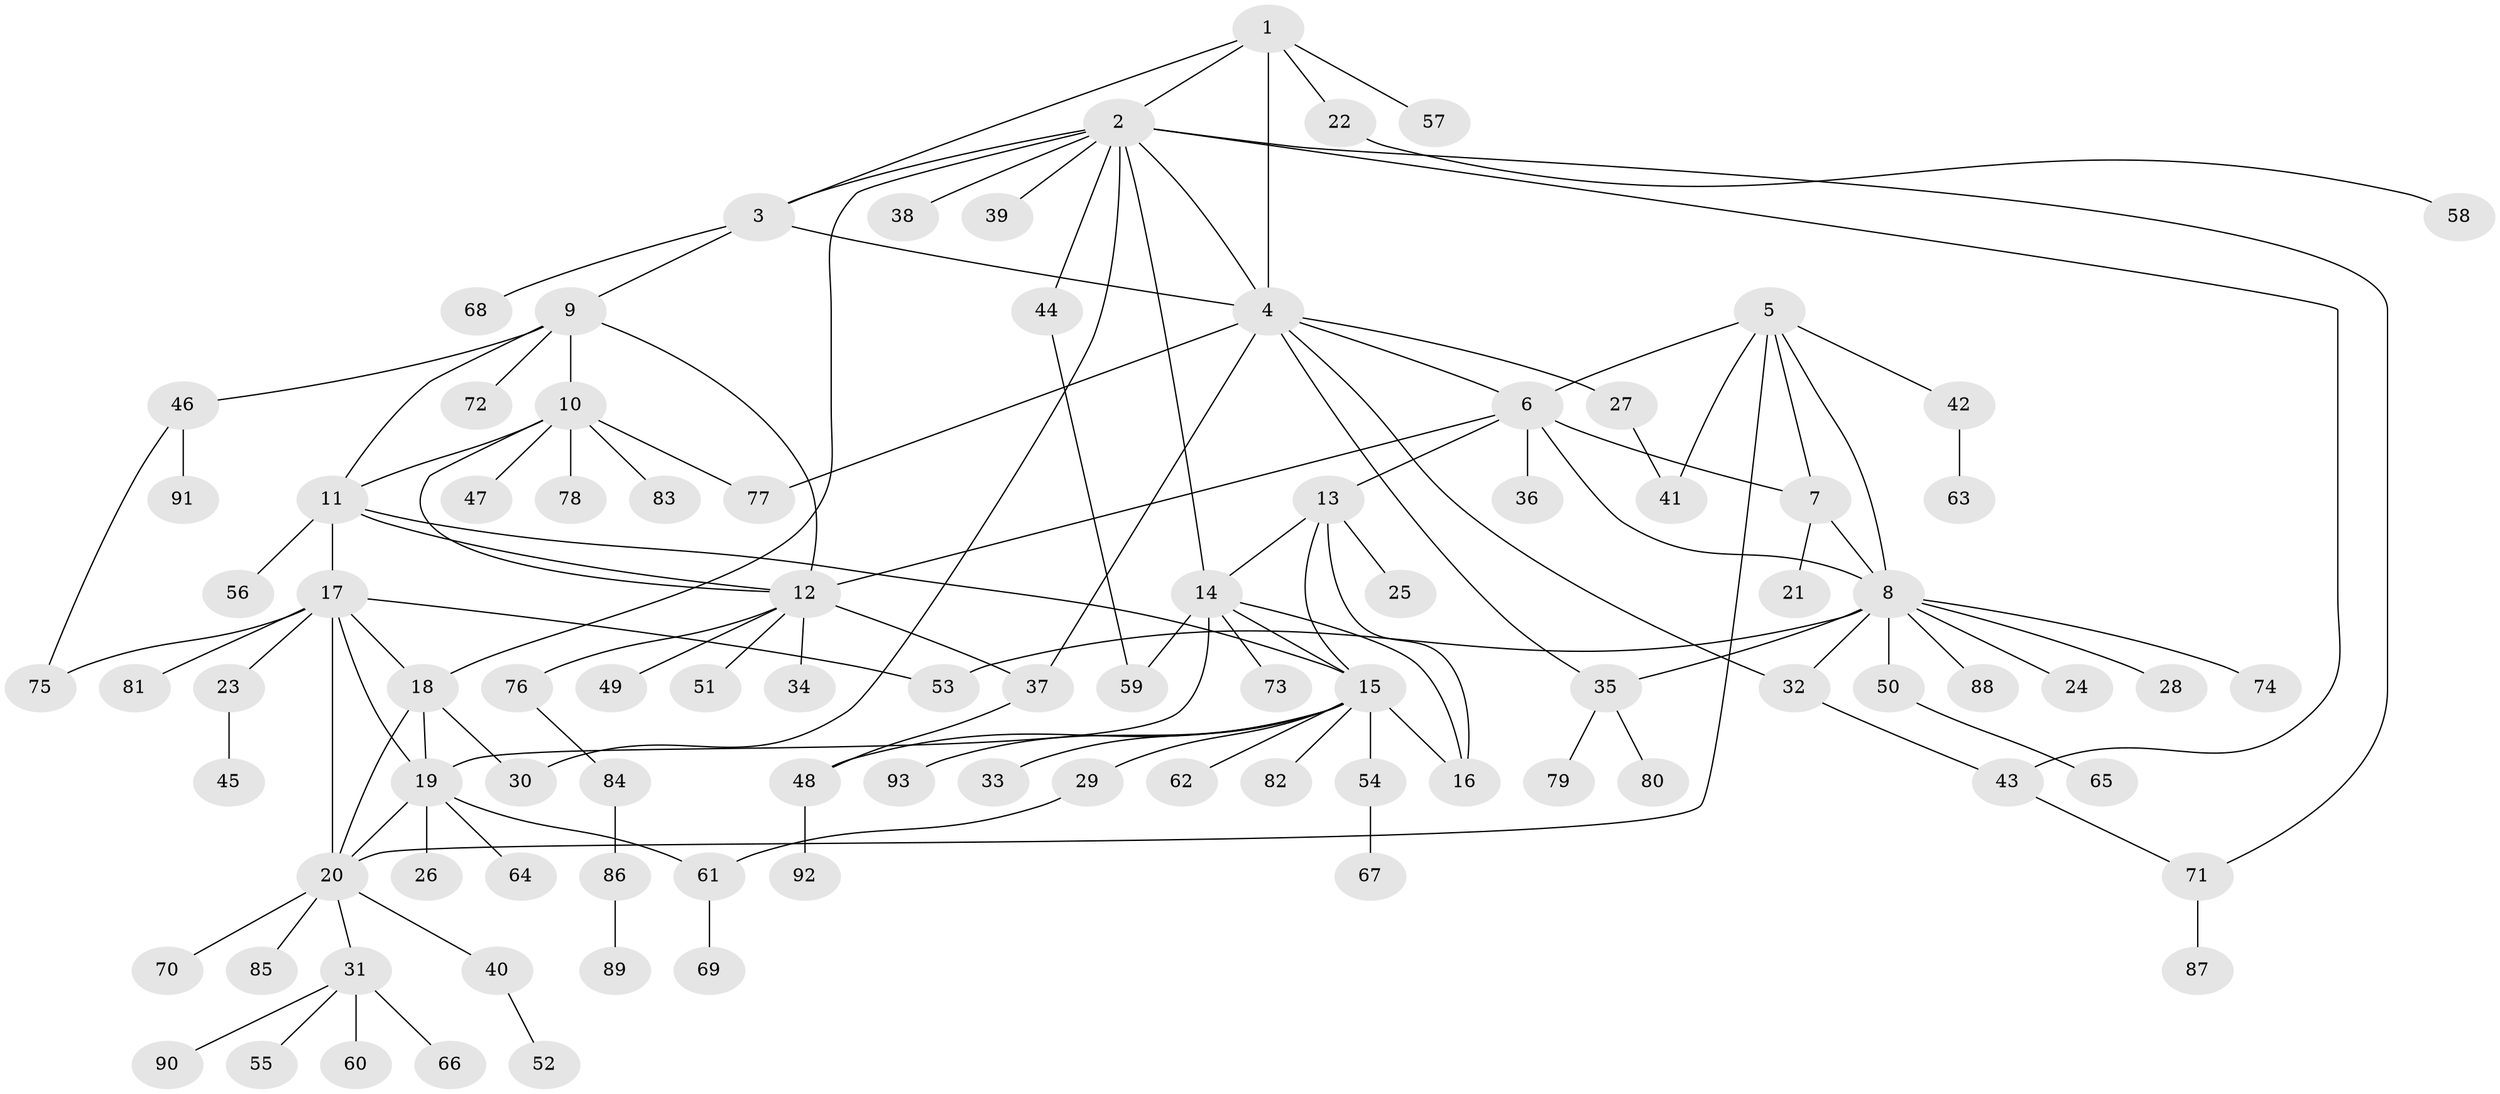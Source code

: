 // coarse degree distribution, {6: 0.057971014492753624, 10: 0.028985507246376812, 9: 0.014492753623188406, 13: 0.014492753623188406, 11: 0.028985507246376812, 4: 0.043478260869565216, 7: 0.028985507246376812, 3: 0.028985507246376812, 8: 0.014492753623188406, 1: 0.5797101449275363, 2: 0.15942028985507245}
// Generated by graph-tools (version 1.1) at 2025/42/03/06/25 10:42:07]
// undirected, 93 vertices, 126 edges
graph export_dot {
graph [start="1"]
  node [color=gray90,style=filled];
  1;
  2;
  3;
  4;
  5;
  6;
  7;
  8;
  9;
  10;
  11;
  12;
  13;
  14;
  15;
  16;
  17;
  18;
  19;
  20;
  21;
  22;
  23;
  24;
  25;
  26;
  27;
  28;
  29;
  30;
  31;
  32;
  33;
  34;
  35;
  36;
  37;
  38;
  39;
  40;
  41;
  42;
  43;
  44;
  45;
  46;
  47;
  48;
  49;
  50;
  51;
  52;
  53;
  54;
  55;
  56;
  57;
  58;
  59;
  60;
  61;
  62;
  63;
  64;
  65;
  66;
  67;
  68;
  69;
  70;
  71;
  72;
  73;
  74;
  75;
  76;
  77;
  78;
  79;
  80;
  81;
  82;
  83;
  84;
  85;
  86;
  87;
  88;
  89;
  90;
  91;
  92;
  93;
  1 -- 2;
  1 -- 3;
  1 -- 4;
  1 -- 22;
  1 -- 57;
  2 -- 3;
  2 -- 4;
  2 -- 14;
  2 -- 18;
  2 -- 30;
  2 -- 38;
  2 -- 39;
  2 -- 43;
  2 -- 44;
  2 -- 71;
  3 -- 4;
  3 -- 9;
  3 -- 68;
  4 -- 6;
  4 -- 27;
  4 -- 32;
  4 -- 35;
  4 -- 37;
  4 -- 77;
  5 -- 6;
  5 -- 7;
  5 -- 8;
  5 -- 20;
  5 -- 41;
  5 -- 42;
  6 -- 7;
  6 -- 8;
  6 -- 12;
  6 -- 13;
  6 -- 36;
  7 -- 8;
  7 -- 21;
  8 -- 24;
  8 -- 28;
  8 -- 32;
  8 -- 35;
  8 -- 50;
  8 -- 53;
  8 -- 74;
  8 -- 88;
  9 -- 10;
  9 -- 11;
  9 -- 12;
  9 -- 46;
  9 -- 72;
  10 -- 11;
  10 -- 12;
  10 -- 47;
  10 -- 77;
  10 -- 78;
  10 -- 83;
  11 -- 12;
  11 -- 15;
  11 -- 17;
  11 -- 56;
  12 -- 34;
  12 -- 37;
  12 -- 49;
  12 -- 51;
  12 -- 76;
  13 -- 14;
  13 -- 15;
  13 -- 16;
  13 -- 25;
  14 -- 15;
  14 -- 16;
  14 -- 19;
  14 -- 59;
  14 -- 73;
  15 -- 16;
  15 -- 29;
  15 -- 33;
  15 -- 48;
  15 -- 54;
  15 -- 62;
  15 -- 82;
  15 -- 93;
  17 -- 18;
  17 -- 19;
  17 -- 20;
  17 -- 23;
  17 -- 53;
  17 -- 75;
  17 -- 81;
  18 -- 19;
  18 -- 20;
  18 -- 30;
  19 -- 20;
  19 -- 26;
  19 -- 61;
  19 -- 64;
  20 -- 31;
  20 -- 40;
  20 -- 70;
  20 -- 85;
  22 -- 58;
  23 -- 45;
  27 -- 41;
  29 -- 61;
  31 -- 55;
  31 -- 60;
  31 -- 66;
  31 -- 90;
  32 -- 43;
  35 -- 79;
  35 -- 80;
  37 -- 48;
  40 -- 52;
  42 -- 63;
  43 -- 71;
  44 -- 59;
  46 -- 75;
  46 -- 91;
  48 -- 92;
  50 -- 65;
  54 -- 67;
  61 -- 69;
  71 -- 87;
  76 -- 84;
  84 -- 86;
  86 -- 89;
}
